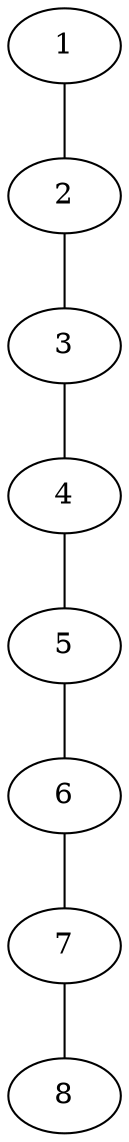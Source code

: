 graph BT4 {

   graph [ code="2,3,4,5,6,7"];


node1[label="1"];
node2[label="2"];
node3[label="3"];
node4[label="4"];
node5[label="5"];
node6[label="6"];
node7[label="7"];
node8[label="8"];

node1--node2;
node2--node3;
node3--node4;
node4--node5;
node5--node6;
node6--node7;
node7--node8;


}